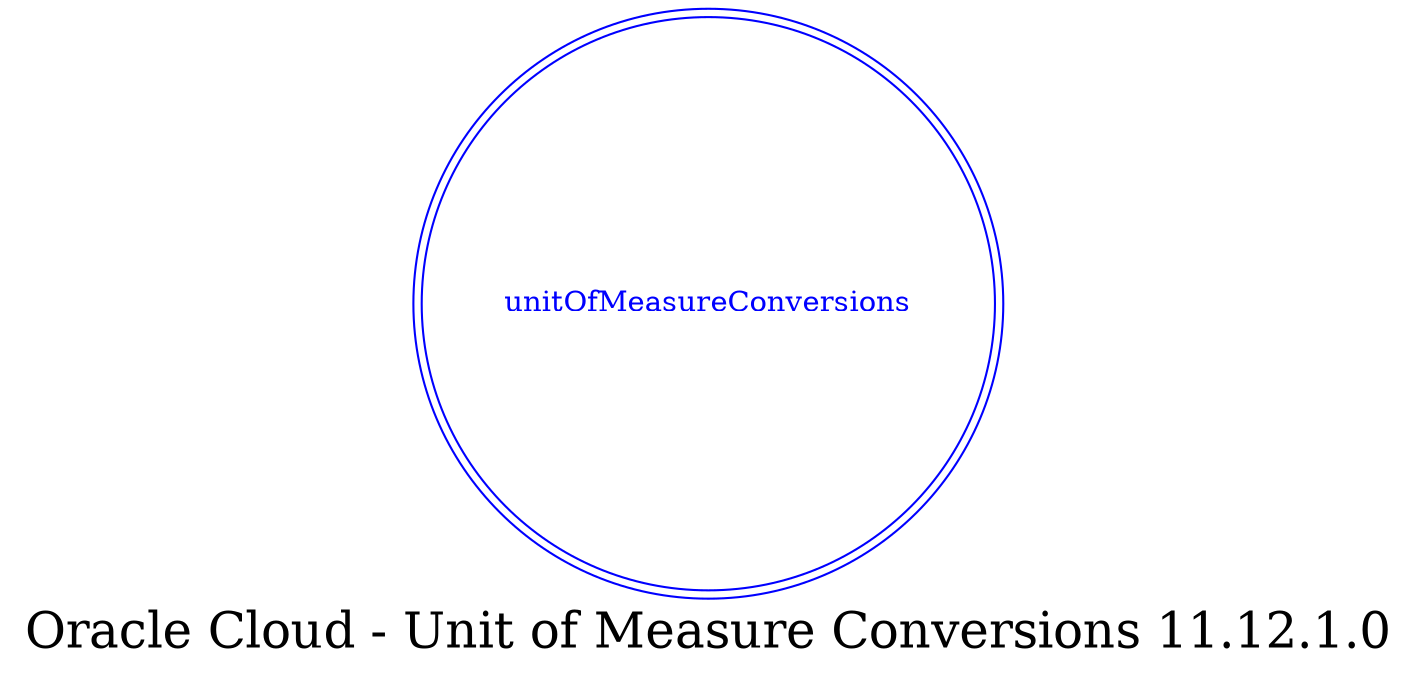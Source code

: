 digraph LexiconGraph {
graph[label="Oracle Cloud - Unit of Measure Conversions 11.12.1.0", fontsize=24]
splines=true
"unitOfMeasureConversions" [color=blue, fontcolor=blue, shape=doublecircle]
}
